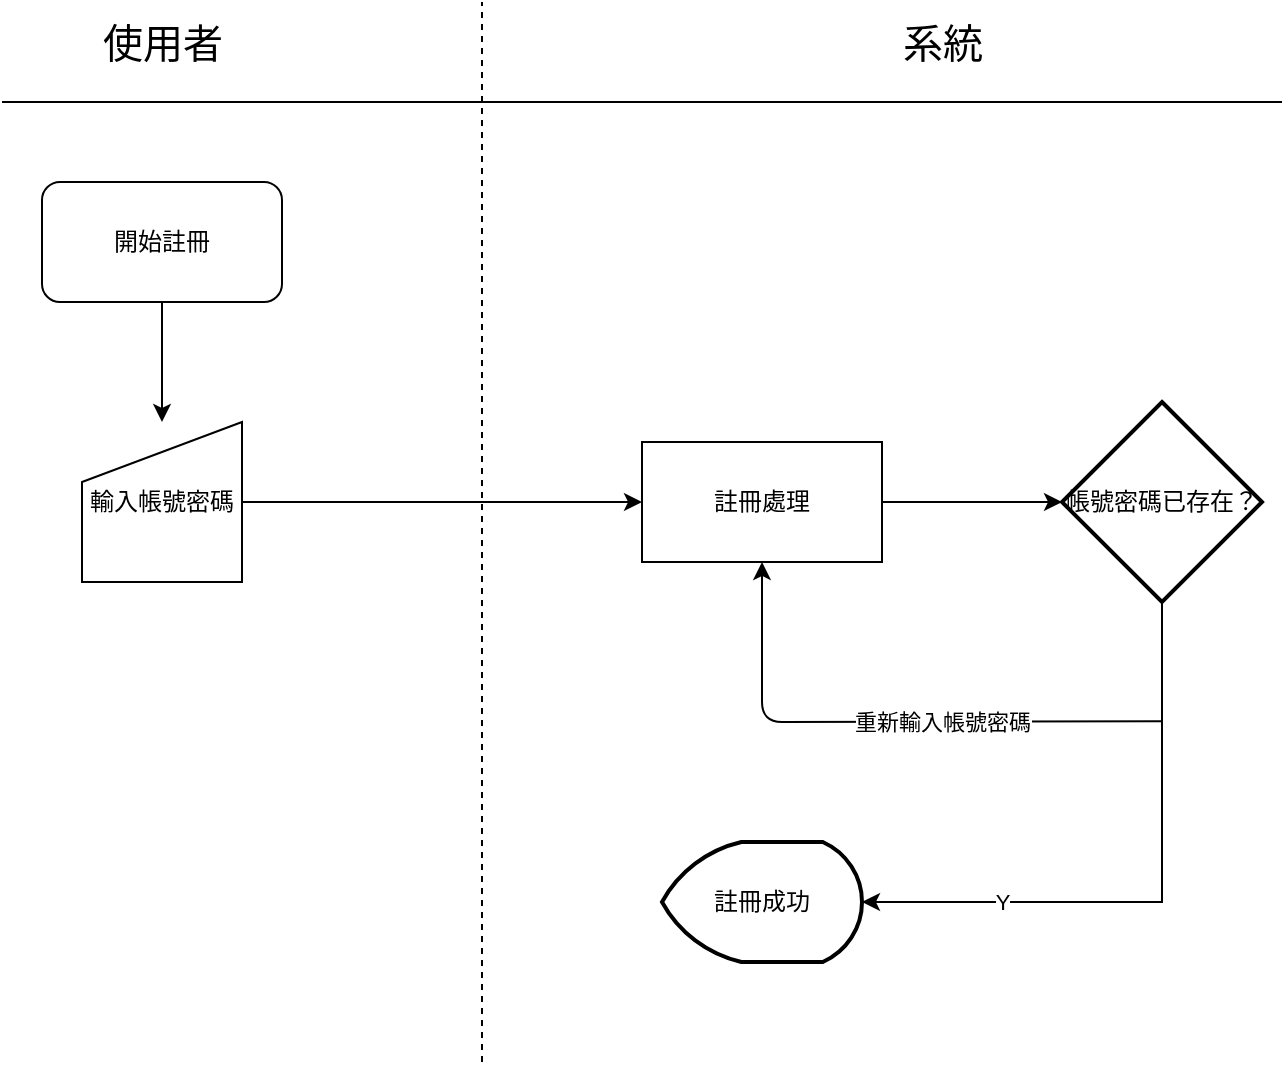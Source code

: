 <mxfile version="12.9.13" type="device"><diagram id="xN_IPDTfKf3QSqE7zSdb" name="Page-1"><mxGraphModel dx="1024" dy="592" grid="1" gridSize="10" guides="1" tooltips="1" connect="1" arrows="1" fold="1" page="1" pageScale="1" pageWidth="827" pageHeight="1169" math="0" shadow="0"><root><mxCell id="0"/><mxCell id="1" parent="0"/><mxCell id="hiI15m9719GC0TKSgYrs-1" value="&lt;font style=&quot;font-size: 20px&quot;&gt;使用者&lt;/font&gt;" style="text;html=1;align=center;verticalAlign=middle;resizable=0;points=[];autosize=1;" parent="1" vertex="1"><mxGeometry x="160" y="40" width="80" height="20" as="geometry"/></mxCell><mxCell id="hiI15m9719GC0TKSgYrs-2" value="&lt;font style=&quot;font-size: 20px&quot;&gt;系統&lt;/font&gt;" style="text;html=1;align=center;verticalAlign=middle;resizable=0;points=[];autosize=1;" parent="1" vertex="1"><mxGeometry x="560" y="40" width="60" height="20" as="geometry"/></mxCell><mxCell id="hiI15m9719GC0TKSgYrs-3" value="" style="endArrow=none;html=1;" parent="1" edge="1"><mxGeometry width="50" height="50" relative="1" as="geometry"><mxPoint x="120" y="80" as="sourcePoint"/><mxPoint x="760" y="80" as="targetPoint"/></mxGeometry></mxCell><mxCell id="hiI15m9719GC0TKSgYrs-7" style="edgeStyle=orthogonalEdgeStyle;rounded=0;orthogonalLoop=1;jettySize=auto;html=1;exitX=0.5;exitY=1;exitDx=0;exitDy=0;entryX=0.5;entryY=0;entryDx=0;entryDy=0;" parent="1" source="hiI15m9719GC0TKSgYrs-5" target="hiI15m9719GC0TKSgYrs-6" edge="1"><mxGeometry relative="1" as="geometry"/></mxCell><mxCell id="hiI15m9719GC0TKSgYrs-5" value="開始註冊" style="rounded=1;whiteSpace=wrap;html=1;" parent="1" vertex="1"><mxGeometry x="140" y="120" width="120" height="60" as="geometry"/></mxCell><mxCell id="hiI15m9719GC0TKSgYrs-10" style="edgeStyle=orthogonalEdgeStyle;rounded=0;orthogonalLoop=1;jettySize=auto;html=1;exitX=1;exitY=0.5;exitDx=0;exitDy=0;entryX=0;entryY=0.5;entryDx=0;entryDy=0;" parent="1" source="hiI15m9719GC0TKSgYrs-6" target="hiI15m9719GC0TKSgYrs-8" edge="1"><mxGeometry relative="1" as="geometry"/></mxCell><mxCell id="hiI15m9719GC0TKSgYrs-6" value="輸入帳號密碼" style="shape=manualInput;whiteSpace=wrap;html=1;" parent="1" vertex="1"><mxGeometry x="160" y="240" width="80" height="80" as="geometry"/></mxCell><mxCell id="hiI15m9719GC0TKSgYrs-11" style="edgeStyle=orthogonalEdgeStyle;rounded=0;orthogonalLoop=1;jettySize=auto;html=1;exitX=1;exitY=0.5;exitDx=0;exitDy=0;entryX=0;entryY=0.5;entryDx=0;entryDy=0;entryPerimeter=0;" parent="1" source="hiI15m9719GC0TKSgYrs-8" target="hiI15m9719GC0TKSgYrs-9" edge="1"><mxGeometry relative="1" as="geometry"/></mxCell><mxCell id="hiI15m9719GC0TKSgYrs-8" value="註冊處理" style="rounded=0;whiteSpace=wrap;html=1;" parent="1" vertex="1"><mxGeometry x="440" y="250" width="120" height="60" as="geometry"/></mxCell><mxCell id="hiI15m9719GC0TKSgYrs-15" style="edgeStyle=orthogonalEdgeStyle;rounded=0;orthogonalLoop=1;jettySize=auto;html=1;exitX=0.5;exitY=1;exitDx=0;exitDy=0;exitPerimeter=0;entryX=1;entryY=0.5;entryDx=0;entryDy=0;entryPerimeter=0;" parent="1" source="hiI15m9719GC0TKSgYrs-9" target="hiI15m9719GC0TKSgYrs-14" edge="1"><mxGeometry relative="1" as="geometry"/></mxCell><mxCell id="hiI15m9719GC0TKSgYrs-18" value="Y" style="edgeLabel;html=1;align=center;verticalAlign=middle;resizable=0;points=[];" parent="hiI15m9719GC0TKSgYrs-15" vertex="1" connectable="0"><mxGeometry x="0.44" y="-2" relative="1" as="geometry"><mxPoint x="-14" y="2" as="offset"/></mxGeometry></mxCell><mxCell id="hiI15m9719GC0TKSgYrs-9" value="帳號密碼已存在？" style="strokeWidth=2;html=1;shape=mxgraph.flowchart.decision;whiteSpace=wrap;" parent="1" vertex="1"><mxGeometry x="650" y="230" width="100" height="100" as="geometry"/></mxCell><mxCell id="hiI15m9719GC0TKSgYrs-14" value="註冊成功" style="strokeWidth=2;html=1;shape=mxgraph.flowchart.display;whiteSpace=wrap;" parent="1" vertex="1"><mxGeometry x="450" y="450" width="100" height="60" as="geometry"/></mxCell><mxCell id="hiI15m9719GC0TKSgYrs-16" value="" style="endArrow=classic;html=1;entryX=0.5;entryY=1;entryDx=0;entryDy=0;" parent="1" target="hiI15m9719GC0TKSgYrs-8" edge="1"><mxGeometry width="50" height="50" relative="1" as="geometry"><mxPoint x="700" y="389.58" as="sourcePoint"/><mxPoint x="500" y="390" as="targetPoint"/><Array as="points"><mxPoint x="500" y="390"/></Array></mxGeometry></mxCell><mxCell id="hiI15m9719GC0TKSgYrs-17" value="重新輸入帳號密碼" style="edgeLabel;html=1;align=center;verticalAlign=middle;resizable=0;points=[];" parent="hiI15m9719GC0TKSgYrs-16" vertex="1" connectable="0"><mxGeometry x="-0.169" y="-1" relative="1" as="geometry"><mxPoint x="6" y="1.24" as="offset"/></mxGeometry></mxCell><mxCell id="hiI15m9719GC0TKSgYrs-19" value="" style="endArrow=none;dashed=1;html=1;" parent="1" edge="1"><mxGeometry width="50" height="50" relative="1" as="geometry"><mxPoint x="360" y="560" as="sourcePoint"/><mxPoint x="360" y="30" as="targetPoint"/></mxGeometry></mxCell></root></mxGraphModel></diagram></mxfile>